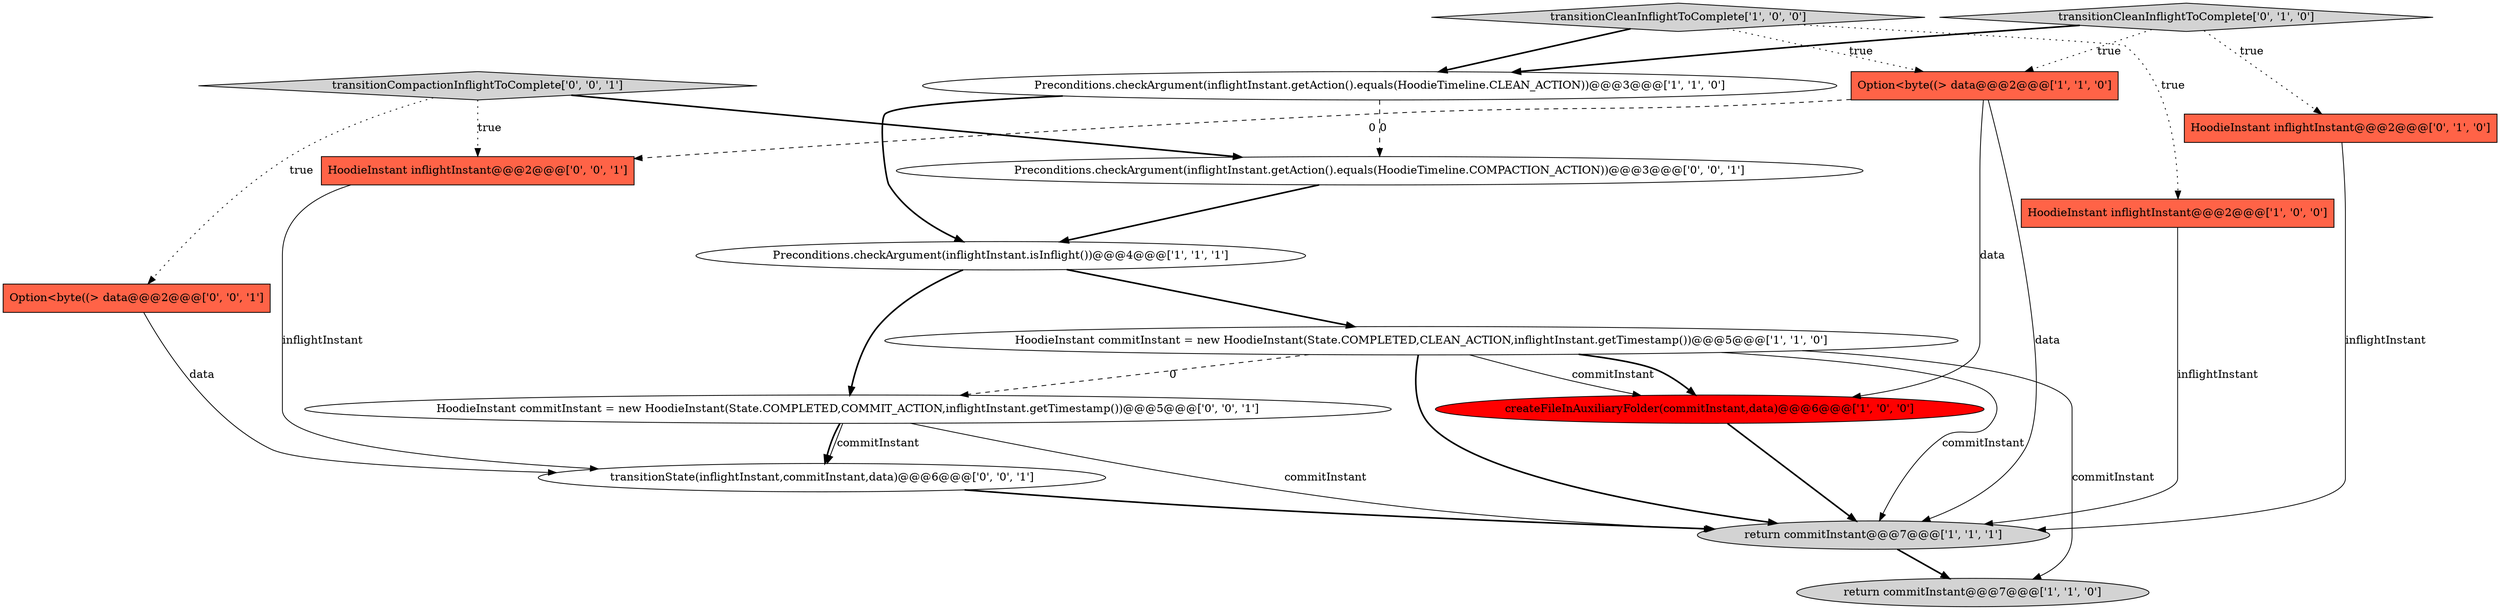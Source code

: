 digraph {
11 [style = filled, label = "Option<byte((> data@@@2@@@['0', '0', '1']", fillcolor = tomato, shape = box image = "AAA0AAABBB3BBB"];
16 [style = filled, label = "transitionState(inflightInstant,commitInstant,data)@@@6@@@['0', '0', '1']", fillcolor = white, shape = ellipse image = "AAA0AAABBB3BBB"];
10 [style = filled, label = "transitionCleanInflightToComplete['0', '1', '0']", fillcolor = lightgray, shape = diamond image = "AAA0AAABBB2BBB"];
14 [style = filled, label = "transitionCompactionInflightToComplete['0', '0', '1']", fillcolor = lightgray, shape = diamond image = "AAA0AAABBB3BBB"];
0 [style = filled, label = "Preconditions.checkArgument(inflightInstant.getAction().equals(HoodieTimeline.CLEAN_ACTION))@@@3@@@['1', '1', '0']", fillcolor = white, shape = ellipse image = "AAA0AAABBB1BBB"];
8 [style = filled, label = "transitionCleanInflightToComplete['1', '0', '0']", fillcolor = lightgray, shape = diamond image = "AAA0AAABBB1BBB"];
9 [style = filled, label = "HoodieInstant inflightInstant@@@2@@@['0', '1', '0']", fillcolor = tomato, shape = box image = "AAA0AAABBB2BBB"];
1 [style = filled, label = "HoodieInstant inflightInstant@@@2@@@['1', '0', '0']", fillcolor = tomato, shape = box image = "AAA0AAABBB1BBB"];
15 [style = filled, label = "Preconditions.checkArgument(inflightInstant.getAction().equals(HoodieTimeline.COMPACTION_ACTION))@@@3@@@['0', '0', '1']", fillcolor = white, shape = ellipse image = "AAA0AAABBB3BBB"];
7 [style = filled, label = "HoodieInstant commitInstant = new HoodieInstant(State.COMPLETED,CLEAN_ACTION,inflightInstant.getTimestamp())@@@5@@@['1', '1', '0']", fillcolor = white, shape = ellipse image = "AAA0AAABBB1BBB"];
5 [style = filled, label = "Option<byte((> data@@@2@@@['1', '1', '0']", fillcolor = tomato, shape = box image = "AAA0AAABBB1BBB"];
3 [style = filled, label = "createFileInAuxiliaryFolder(commitInstant,data)@@@6@@@['1', '0', '0']", fillcolor = red, shape = ellipse image = "AAA1AAABBB1BBB"];
2 [style = filled, label = "return commitInstant@@@7@@@['1', '1', '0']", fillcolor = lightgray, shape = ellipse image = "AAA0AAABBB1BBB"];
13 [style = filled, label = "HoodieInstant inflightInstant@@@2@@@['0', '0', '1']", fillcolor = tomato, shape = box image = "AAA0AAABBB3BBB"];
12 [style = filled, label = "HoodieInstant commitInstant = new HoodieInstant(State.COMPLETED,COMMIT_ACTION,inflightInstant.getTimestamp())@@@5@@@['0', '0', '1']", fillcolor = white, shape = ellipse image = "AAA0AAABBB3BBB"];
4 [style = filled, label = "Preconditions.checkArgument(inflightInstant.isInflight())@@@4@@@['1', '1', '1']", fillcolor = white, shape = ellipse image = "AAA0AAABBB1BBB"];
6 [style = filled, label = "return commitInstant@@@7@@@['1', '1', '1']", fillcolor = lightgray, shape = ellipse image = "AAA0AAABBB1BBB"];
5->13 [style = dashed, label="0"];
5->6 [style = solid, label="data"];
12->6 [style = solid, label="commitInstant"];
7->2 [style = solid, label="commitInstant"];
16->6 [style = bold, label=""];
7->6 [style = solid, label="commitInstant"];
11->16 [style = solid, label="data"];
0->15 [style = dashed, label="0"];
3->6 [style = bold, label=""];
12->16 [style = solid, label="commitInstant"];
12->16 [style = bold, label=""];
10->9 [style = dotted, label="true"];
10->5 [style = dotted, label="true"];
7->3 [style = solid, label="commitInstant"];
1->6 [style = solid, label="inflightInstant"];
7->3 [style = bold, label=""];
4->7 [style = bold, label=""];
14->13 [style = dotted, label="true"];
6->2 [style = bold, label=""];
8->0 [style = bold, label=""];
8->1 [style = dotted, label="true"];
8->5 [style = dotted, label="true"];
0->4 [style = bold, label=""];
10->0 [style = bold, label=""];
7->6 [style = bold, label=""];
15->4 [style = bold, label=""];
7->12 [style = dashed, label="0"];
4->12 [style = bold, label=""];
14->11 [style = dotted, label="true"];
5->3 [style = solid, label="data"];
14->15 [style = bold, label=""];
9->6 [style = solid, label="inflightInstant"];
13->16 [style = solid, label="inflightInstant"];
}
